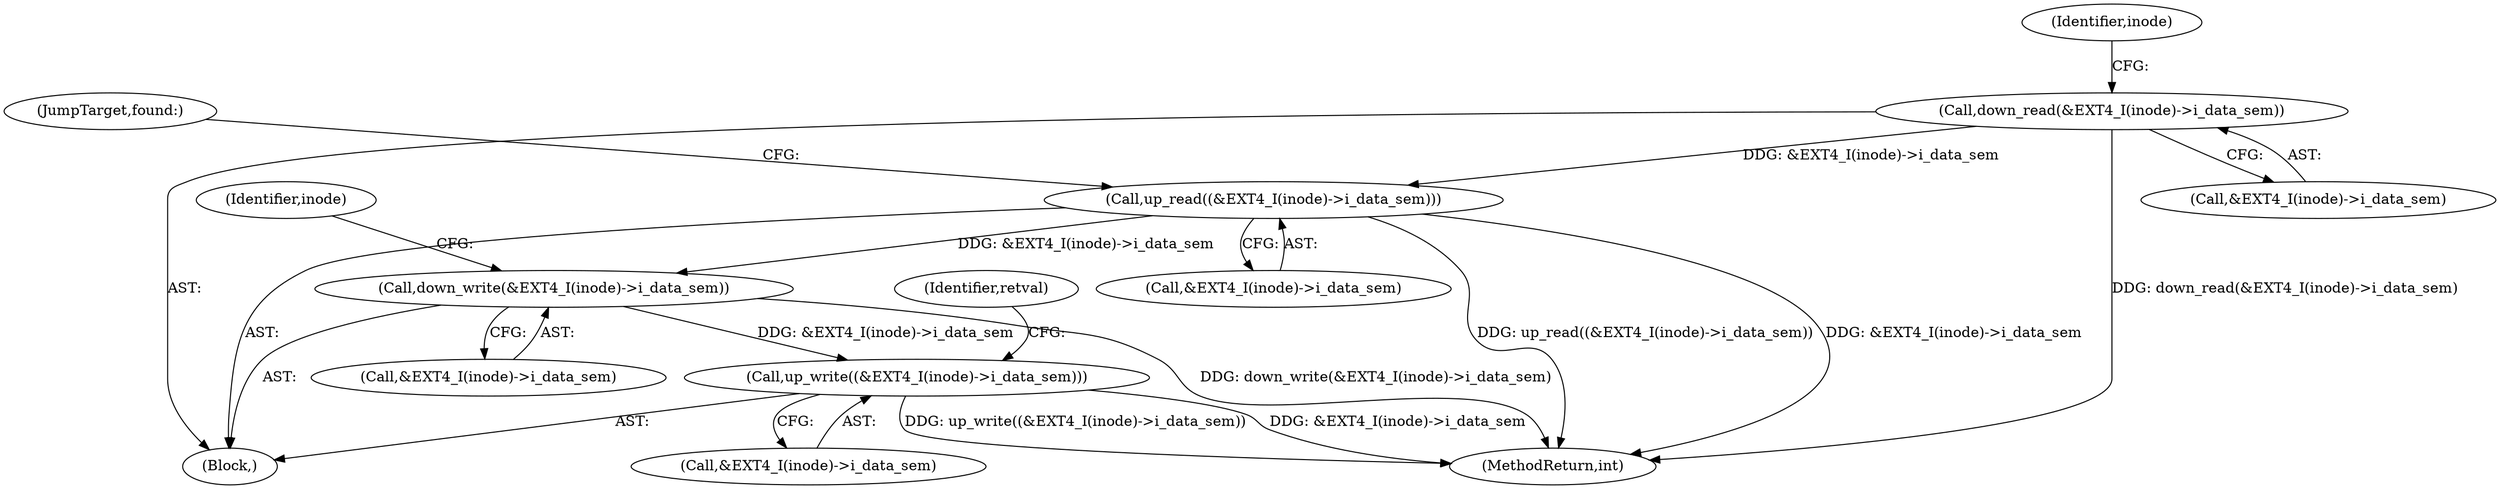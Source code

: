 digraph "0_linux_06bd3c36a733ac27962fea7d6f47168841376824@API" {
"1000682" [label="(Call,up_write((&EXT4_I(inode)->i_data_sem)))"];
"1000484" [label="(Call,down_write(&EXT4_I(inode)->i_data_sem))"];
"1000425" [label="(Call,up_read((&EXT4_I(inode)->i_data_sem)))"];
"1000307" [label="(Call,down_read(&EXT4_I(inode)->i_data_sem))"];
"1000492" [label="(Identifier,inode)"];
"1000691" [label="(Identifier,retval)"];
"1000484" [label="(Call,down_write(&EXT4_I(inode)->i_data_sem))"];
"1000431" [label="(JumpTarget,found:)"];
"1000682" [label="(Call,up_write((&EXT4_I(inode)->i_data_sem)))"];
"1000683" [label="(Call,&EXT4_I(inode)->i_data_sem)"];
"1000426" [label="(Call,&EXT4_I(inode)->i_data_sem)"];
"1000307" [label="(Call,down_read(&EXT4_I(inode)->i_data_sem))"];
"1000120" [label="(Block,)"];
"1000308" [label="(Call,&EXT4_I(inode)->i_data_sem)"];
"1000425" [label="(Call,up_read((&EXT4_I(inode)->i_data_sem)))"];
"1000747" [label="(MethodReturn,int)"];
"1000315" [label="(Identifier,inode)"];
"1000485" [label="(Call,&EXT4_I(inode)->i_data_sem)"];
"1000682" -> "1000120"  [label="AST: "];
"1000682" -> "1000683"  [label="CFG: "];
"1000683" -> "1000682"  [label="AST: "];
"1000691" -> "1000682"  [label="CFG: "];
"1000682" -> "1000747"  [label="DDG: up_write((&EXT4_I(inode)->i_data_sem))"];
"1000682" -> "1000747"  [label="DDG: &EXT4_I(inode)->i_data_sem"];
"1000484" -> "1000682"  [label="DDG: &EXT4_I(inode)->i_data_sem"];
"1000484" -> "1000120"  [label="AST: "];
"1000484" -> "1000485"  [label="CFG: "];
"1000485" -> "1000484"  [label="AST: "];
"1000492" -> "1000484"  [label="CFG: "];
"1000484" -> "1000747"  [label="DDG: down_write(&EXT4_I(inode)->i_data_sem)"];
"1000425" -> "1000484"  [label="DDG: &EXT4_I(inode)->i_data_sem"];
"1000425" -> "1000120"  [label="AST: "];
"1000425" -> "1000426"  [label="CFG: "];
"1000426" -> "1000425"  [label="AST: "];
"1000431" -> "1000425"  [label="CFG: "];
"1000425" -> "1000747"  [label="DDG: &EXT4_I(inode)->i_data_sem"];
"1000425" -> "1000747"  [label="DDG: up_read((&EXT4_I(inode)->i_data_sem))"];
"1000307" -> "1000425"  [label="DDG: &EXT4_I(inode)->i_data_sem"];
"1000307" -> "1000120"  [label="AST: "];
"1000307" -> "1000308"  [label="CFG: "];
"1000308" -> "1000307"  [label="AST: "];
"1000315" -> "1000307"  [label="CFG: "];
"1000307" -> "1000747"  [label="DDG: down_read(&EXT4_I(inode)->i_data_sem)"];
}
